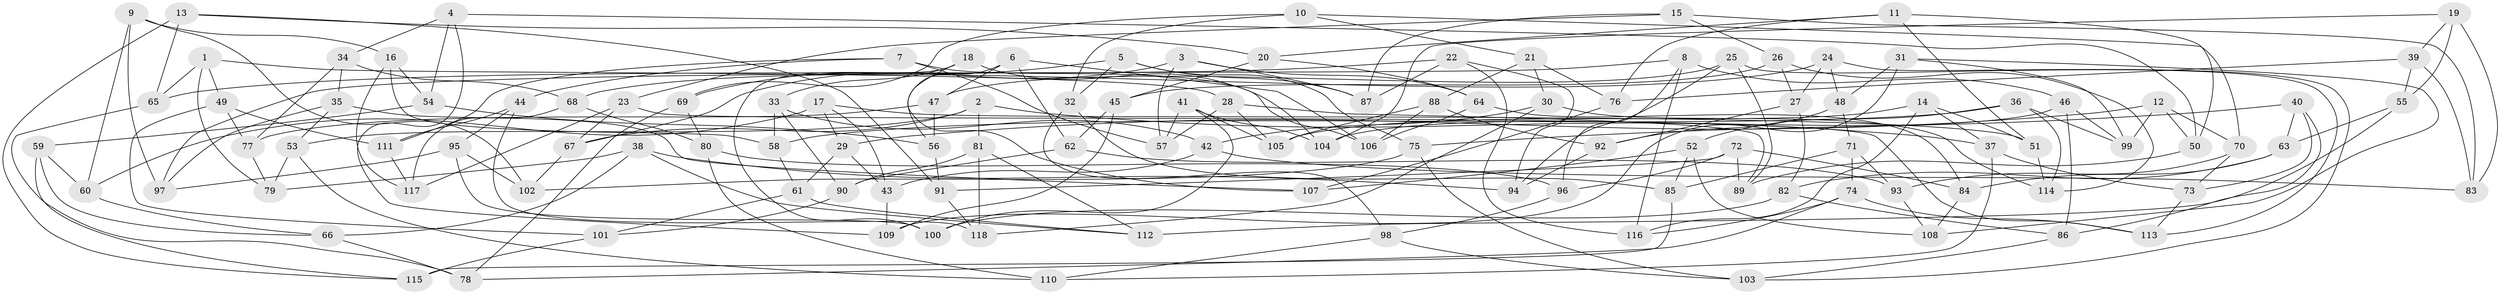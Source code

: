 // Generated by graph-tools (version 1.1) at 2025/37/03/09/25 02:37:57]
// undirected, 118 vertices, 236 edges
graph export_dot {
graph [start="1"]
  node [color=gray90,style=filled];
  1;
  2;
  3;
  4;
  5;
  6;
  7;
  8;
  9;
  10;
  11;
  12;
  13;
  14;
  15;
  16;
  17;
  18;
  19;
  20;
  21;
  22;
  23;
  24;
  25;
  26;
  27;
  28;
  29;
  30;
  31;
  32;
  33;
  34;
  35;
  36;
  37;
  38;
  39;
  40;
  41;
  42;
  43;
  44;
  45;
  46;
  47;
  48;
  49;
  50;
  51;
  52;
  53;
  54;
  55;
  56;
  57;
  58;
  59;
  60;
  61;
  62;
  63;
  64;
  65;
  66;
  67;
  68;
  69;
  70;
  71;
  72;
  73;
  74;
  75;
  76;
  77;
  78;
  79;
  80;
  81;
  82;
  83;
  84;
  85;
  86;
  87;
  88;
  89;
  90;
  91;
  92;
  93;
  94;
  95;
  96;
  97;
  98;
  99;
  100;
  101;
  102;
  103;
  104;
  105;
  106;
  107;
  108;
  109;
  110;
  111;
  112;
  113;
  114;
  115;
  116;
  117;
  118;
  1 -- 28;
  1 -- 49;
  1 -- 65;
  1 -- 79;
  2 -- 53;
  2 -- 81;
  2 -- 37;
  2 -- 67;
  3 -- 67;
  3 -- 57;
  3 -- 87;
  3 -- 64;
  4 -- 109;
  4 -- 34;
  4 -- 50;
  4 -- 54;
  5 -- 87;
  5 -- 32;
  5 -- 75;
  5 -- 69;
  6 -- 56;
  6 -- 106;
  6 -- 47;
  6 -- 62;
  7 -- 106;
  7 -- 44;
  7 -- 57;
  7 -- 111;
  8 -- 97;
  8 -- 116;
  8 -- 96;
  8 -- 46;
  9 -- 97;
  9 -- 102;
  9 -- 60;
  9 -- 16;
  10 -- 21;
  10 -- 70;
  10 -- 32;
  10 -- 69;
  11 -- 50;
  11 -- 20;
  11 -- 76;
  11 -- 51;
  12 -- 99;
  12 -- 29;
  12 -- 70;
  12 -- 50;
  13 -- 20;
  13 -- 65;
  13 -- 91;
  13 -- 115;
  14 -- 105;
  14 -- 37;
  14 -- 51;
  14 -- 116;
  15 -- 26;
  15 -- 87;
  15 -- 23;
  15 -- 83;
  16 -- 54;
  16 -- 58;
  16 -- 117;
  17 -- 60;
  17 -- 51;
  17 -- 29;
  17 -- 43;
  18 -- 104;
  18 -- 100;
  18 -- 33;
  18 -- 107;
  19 -- 104;
  19 -- 39;
  19 -- 55;
  19 -- 83;
  20 -- 64;
  20 -- 45;
  21 -- 30;
  21 -- 88;
  21 -- 76;
  22 -- 116;
  22 -- 87;
  22 -- 94;
  22 -- 65;
  23 -- 113;
  23 -- 67;
  23 -- 117;
  24 -- 48;
  24 -- 103;
  24 -- 27;
  24 -- 68;
  25 -- 47;
  25 -- 113;
  25 -- 89;
  25 -- 94;
  26 -- 114;
  26 -- 45;
  26 -- 27;
  27 -- 92;
  27 -- 82;
  28 -- 105;
  28 -- 57;
  28 -- 89;
  29 -- 61;
  29 -- 43;
  30 -- 42;
  30 -- 114;
  30 -- 118;
  31 -- 99;
  31 -- 48;
  31 -- 109;
  31 -- 108;
  32 -- 85;
  32 -- 98;
  33 -- 90;
  33 -- 58;
  33 -- 42;
  34 -- 77;
  34 -- 68;
  34 -- 35;
  35 -- 97;
  35 -- 53;
  35 -- 107;
  36 -- 99;
  36 -- 114;
  36 -- 58;
  36 -- 52;
  37 -- 73;
  37 -- 110;
  38 -- 112;
  38 -- 94;
  38 -- 79;
  38 -- 66;
  39 -- 83;
  39 -- 55;
  39 -- 76;
  40 -- 63;
  40 -- 86;
  40 -- 75;
  40 -- 73;
  41 -- 57;
  41 -- 105;
  41 -- 100;
  41 -- 104;
  42 -- 43;
  42 -- 83;
  43 -- 109;
  44 -- 95;
  44 -- 111;
  44 -- 118;
  45 -- 62;
  45 -- 109;
  46 -- 104;
  46 -- 86;
  46 -- 99;
  47 -- 56;
  47 -- 77;
  48 -- 71;
  48 -- 92;
  49 -- 77;
  49 -- 101;
  49 -- 111;
  50 -- 89;
  51 -- 114;
  52 -- 85;
  52 -- 107;
  52 -- 108;
  53 -- 79;
  53 -- 110;
  54 -- 59;
  54 -- 56;
  55 -- 63;
  55 -- 112;
  56 -- 91;
  58 -- 61;
  59 -- 66;
  59 -- 115;
  59 -- 60;
  60 -- 66;
  61 -- 101;
  61 -- 112;
  62 -- 90;
  62 -- 93;
  63 -- 82;
  63 -- 84;
  64 -- 84;
  64 -- 106;
  65 -- 78;
  66 -- 78;
  67 -- 102;
  68 -- 80;
  68 -- 117;
  69 -- 80;
  69 -- 78;
  70 -- 93;
  70 -- 73;
  71 -- 93;
  71 -- 74;
  71 -- 85;
  72 -- 89;
  72 -- 91;
  72 -- 84;
  72 -- 96;
  73 -- 113;
  74 -- 113;
  74 -- 78;
  74 -- 116;
  75 -- 102;
  75 -- 103;
  76 -- 107;
  77 -- 79;
  80 -- 96;
  80 -- 110;
  81 -- 90;
  81 -- 112;
  81 -- 118;
  82 -- 100;
  82 -- 86;
  84 -- 108;
  85 -- 115;
  86 -- 103;
  88 -- 106;
  88 -- 105;
  88 -- 92;
  90 -- 101;
  91 -- 118;
  92 -- 94;
  93 -- 108;
  95 -- 100;
  95 -- 102;
  95 -- 97;
  96 -- 98;
  98 -- 110;
  98 -- 103;
  101 -- 115;
  111 -- 117;
}
